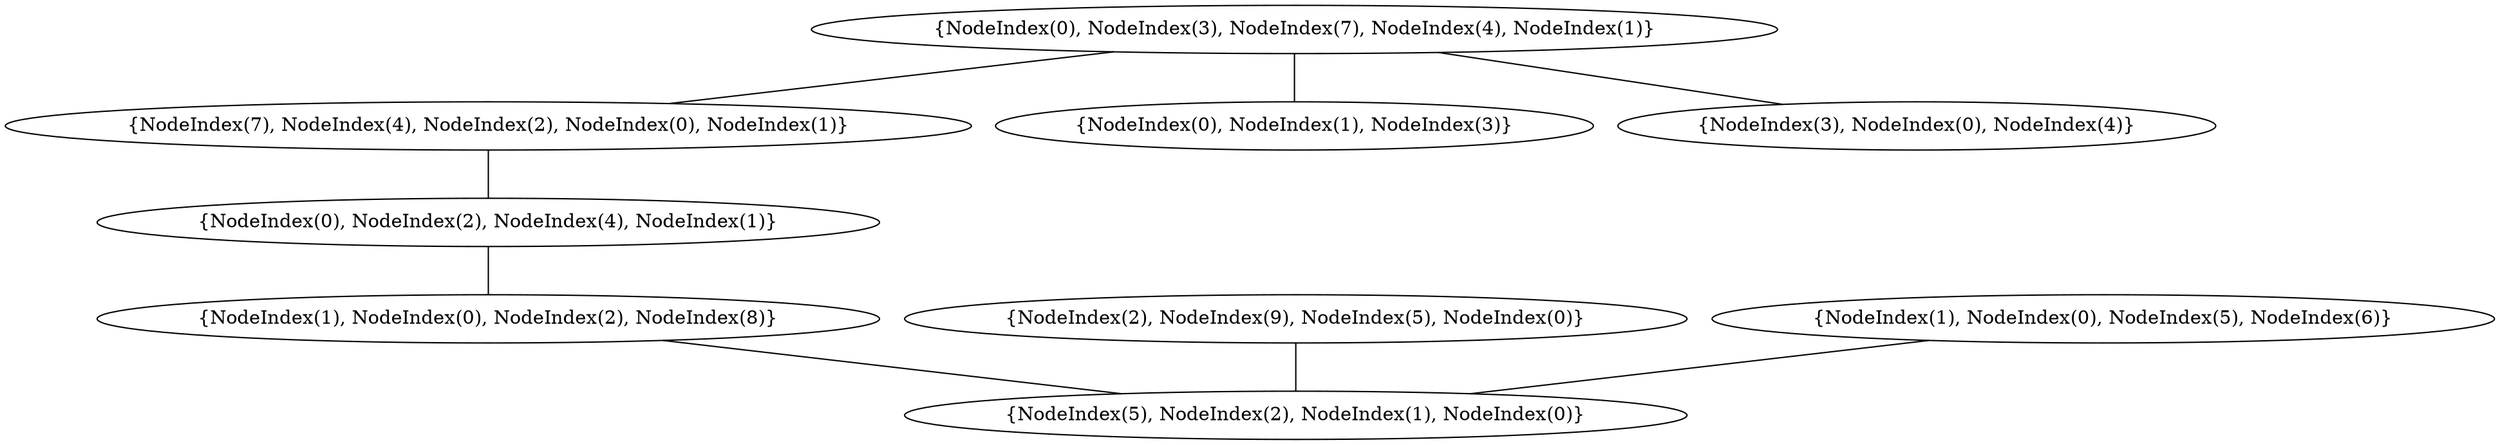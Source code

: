 graph {
    0 [ label = "{NodeIndex(5), NodeIndex(2), NodeIndex(1), NodeIndex(0)}" ]
    1 [ label = "{NodeIndex(1), NodeIndex(0), NodeIndex(2), NodeIndex(8)}" ]
    2 [ label = "{NodeIndex(0), NodeIndex(2), NodeIndex(4), NodeIndex(1)}" ]
    3 [ label = "{NodeIndex(7), NodeIndex(4), NodeIndex(2), NodeIndex(0), NodeIndex(1)}" ]
    4 [ label = "{NodeIndex(2), NodeIndex(9), NodeIndex(5), NodeIndex(0)}" ]
    5 [ label = "{NodeIndex(0), NodeIndex(1), NodeIndex(3)}" ]
    6 [ label = "{NodeIndex(3), NodeIndex(0), NodeIndex(4)}" ]
    7 [ label = "{NodeIndex(0), NodeIndex(3), NodeIndex(7), NodeIndex(4), NodeIndex(1)}" ]
    8 [ label = "{NodeIndex(1), NodeIndex(0), NodeIndex(5), NodeIndex(6)}" ]
    1 -- 0 [ ]
    3 -- 2 [ ]
    4 -- 0 [ ]
    7 -- 6 [ ]
    8 -- 0 [ ]
    7 -- 3 [ ]
    7 -- 5 [ ]
    2 -- 1 [ ]
}
